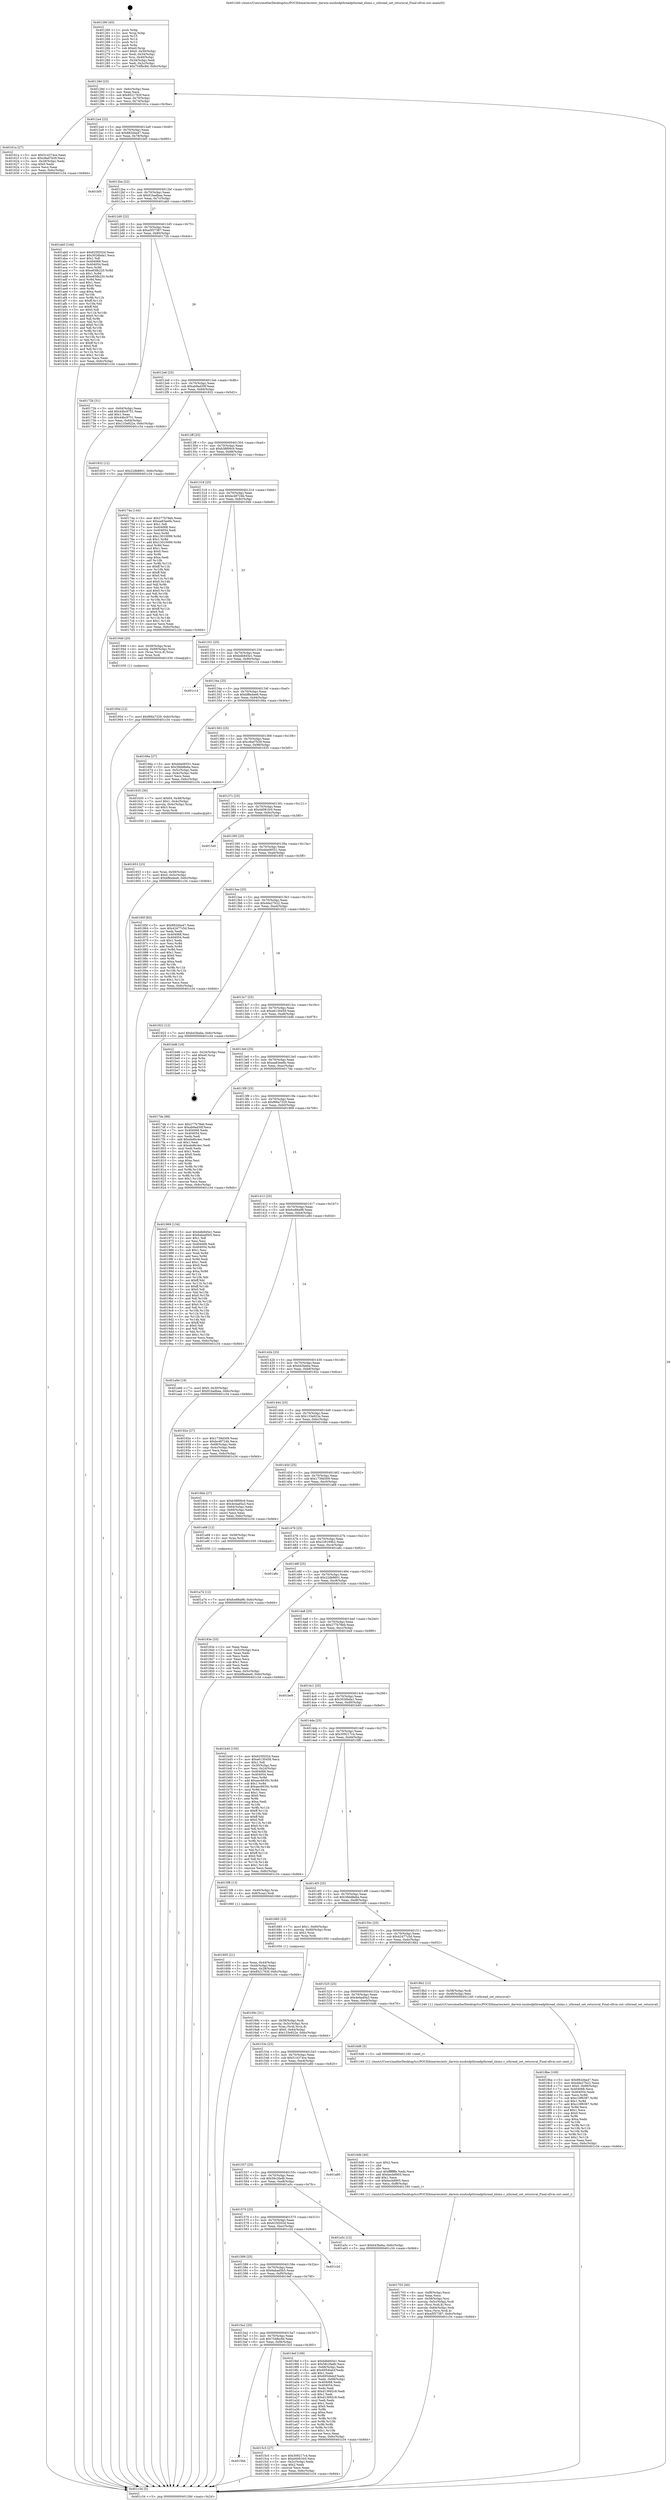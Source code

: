 digraph "0x401260" {
  label = "0x401260 (/mnt/c/Users/mathe/Desktop/tcc/POCII/binaries/extr_darwin-xnubsdpthreadpthread_shims.c_uthread_set_returnval_Final-ollvm.out::main(0))"
  labelloc = "t"
  node[shape=record]

  Entry [label="",width=0.3,height=0.3,shape=circle,fillcolor=black,style=filled]
  "0x40128d" [label="{
     0x40128d [23]\l
     | [instrs]\l
     &nbsp;&nbsp;0x40128d \<+3\>: mov -0x6c(%rbp),%eax\l
     &nbsp;&nbsp;0x401290 \<+2\>: mov %eax,%ecx\l
     &nbsp;&nbsp;0x401292 \<+6\>: sub $0x8521763f,%ecx\l
     &nbsp;&nbsp;0x401298 \<+3\>: mov %eax,-0x70(%rbp)\l
     &nbsp;&nbsp;0x40129b \<+3\>: mov %ecx,-0x74(%rbp)\l
     &nbsp;&nbsp;0x40129e \<+6\>: je 000000000040161a \<main+0x3ba\>\l
  }"]
  "0x40161a" [label="{
     0x40161a [27]\l
     | [instrs]\l
     &nbsp;&nbsp;0x40161a \<+5\>: mov $0x514374ce,%eax\l
     &nbsp;&nbsp;0x40161f \<+5\>: mov $0xc8ad7b39,%ecx\l
     &nbsp;&nbsp;0x401624 \<+3\>: mov -0x28(%rbp),%edx\l
     &nbsp;&nbsp;0x401627 \<+3\>: cmp $0x0,%edx\l
     &nbsp;&nbsp;0x40162a \<+3\>: cmove %ecx,%eax\l
     &nbsp;&nbsp;0x40162d \<+3\>: mov %eax,-0x6c(%rbp)\l
     &nbsp;&nbsp;0x401630 \<+5\>: jmp 0000000000401c34 \<main+0x9d4\>\l
  }"]
  "0x4012a4" [label="{
     0x4012a4 [22]\l
     | [instrs]\l
     &nbsp;&nbsp;0x4012a4 \<+5\>: jmp 00000000004012a9 \<main+0x49\>\l
     &nbsp;&nbsp;0x4012a9 \<+3\>: mov -0x70(%rbp),%eax\l
     &nbsp;&nbsp;0x4012ac \<+5\>: sub $0x882d4a47,%eax\l
     &nbsp;&nbsp;0x4012b1 \<+3\>: mov %eax,-0x78(%rbp)\l
     &nbsp;&nbsp;0x4012b4 \<+6\>: je 0000000000401bf5 \<main+0x995\>\l
  }"]
  Exit [label="",width=0.3,height=0.3,shape=circle,fillcolor=black,style=filled,peripheries=2]
  "0x401bf5" [label="{
     0x401bf5\l
  }", style=dashed]
  "0x4012ba" [label="{
     0x4012ba [22]\l
     | [instrs]\l
     &nbsp;&nbsp;0x4012ba \<+5\>: jmp 00000000004012bf \<main+0x5f\>\l
     &nbsp;&nbsp;0x4012bf \<+3\>: mov -0x70(%rbp),%eax\l
     &nbsp;&nbsp;0x4012c2 \<+5\>: sub $0x91badbaa,%eax\l
     &nbsp;&nbsp;0x4012c7 \<+3\>: mov %eax,-0x7c(%rbp)\l
     &nbsp;&nbsp;0x4012ca \<+6\>: je 0000000000401ab0 \<main+0x850\>\l
  }"]
  "0x401a74" [label="{
     0x401a74 [12]\l
     | [instrs]\l
     &nbsp;&nbsp;0x401a74 \<+7\>: movl $0xfce88a98,-0x6c(%rbp)\l
     &nbsp;&nbsp;0x401a7b \<+5\>: jmp 0000000000401c34 \<main+0x9d4\>\l
  }"]
  "0x401ab0" [label="{
     0x401ab0 [144]\l
     | [instrs]\l
     &nbsp;&nbsp;0x401ab0 \<+5\>: mov $0x625f202d,%eax\l
     &nbsp;&nbsp;0x401ab5 \<+5\>: mov $0x3026bda1,%ecx\l
     &nbsp;&nbsp;0x401aba \<+2\>: mov $0x1,%dl\l
     &nbsp;&nbsp;0x401abc \<+7\>: mov 0x404068,%esi\l
     &nbsp;&nbsp;0x401ac3 \<+7\>: mov 0x404054,%edi\l
     &nbsp;&nbsp;0x401aca \<+3\>: mov %esi,%r8d\l
     &nbsp;&nbsp;0x401acd \<+7\>: sub $0xe65fb220,%r8d\l
     &nbsp;&nbsp;0x401ad4 \<+4\>: sub $0x1,%r8d\l
     &nbsp;&nbsp;0x401ad8 \<+7\>: add $0xe65fb220,%r8d\l
     &nbsp;&nbsp;0x401adf \<+4\>: imul %r8d,%esi\l
     &nbsp;&nbsp;0x401ae3 \<+3\>: and $0x1,%esi\l
     &nbsp;&nbsp;0x401ae6 \<+3\>: cmp $0x0,%esi\l
     &nbsp;&nbsp;0x401ae9 \<+4\>: sete %r9b\l
     &nbsp;&nbsp;0x401aed \<+3\>: cmp $0xa,%edi\l
     &nbsp;&nbsp;0x401af0 \<+4\>: setl %r10b\l
     &nbsp;&nbsp;0x401af4 \<+3\>: mov %r9b,%r11b\l
     &nbsp;&nbsp;0x401af7 \<+4\>: xor $0xff,%r11b\l
     &nbsp;&nbsp;0x401afb \<+3\>: mov %r10b,%bl\l
     &nbsp;&nbsp;0x401afe \<+3\>: xor $0xff,%bl\l
     &nbsp;&nbsp;0x401b01 \<+3\>: xor $0x0,%dl\l
     &nbsp;&nbsp;0x401b04 \<+3\>: mov %r11b,%r14b\l
     &nbsp;&nbsp;0x401b07 \<+4\>: and $0x0,%r14b\l
     &nbsp;&nbsp;0x401b0b \<+3\>: and %dl,%r9b\l
     &nbsp;&nbsp;0x401b0e \<+3\>: mov %bl,%r15b\l
     &nbsp;&nbsp;0x401b11 \<+4\>: and $0x0,%r15b\l
     &nbsp;&nbsp;0x401b15 \<+3\>: and %dl,%r10b\l
     &nbsp;&nbsp;0x401b18 \<+3\>: or %r9b,%r14b\l
     &nbsp;&nbsp;0x401b1b \<+3\>: or %r10b,%r15b\l
     &nbsp;&nbsp;0x401b1e \<+3\>: xor %r15b,%r14b\l
     &nbsp;&nbsp;0x401b21 \<+3\>: or %bl,%r11b\l
     &nbsp;&nbsp;0x401b24 \<+4\>: xor $0xff,%r11b\l
     &nbsp;&nbsp;0x401b28 \<+3\>: or $0x0,%dl\l
     &nbsp;&nbsp;0x401b2b \<+3\>: and %dl,%r11b\l
     &nbsp;&nbsp;0x401b2e \<+3\>: or %r11b,%r14b\l
     &nbsp;&nbsp;0x401b31 \<+4\>: test $0x1,%r14b\l
     &nbsp;&nbsp;0x401b35 \<+3\>: cmovne %ecx,%eax\l
     &nbsp;&nbsp;0x401b38 \<+3\>: mov %eax,-0x6c(%rbp)\l
     &nbsp;&nbsp;0x401b3b \<+5\>: jmp 0000000000401c34 \<main+0x9d4\>\l
  }"]
  "0x4012d0" [label="{
     0x4012d0 [22]\l
     | [instrs]\l
     &nbsp;&nbsp;0x4012d0 \<+5\>: jmp 00000000004012d5 \<main+0x75\>\l
     &nbsp;&nbsp;0x4012d5 \<+3\>: mov -0x70(%rbp),%eax\l
     &nbsp;&nbsp;0x4012d8 \<+5\>: sub $0xa5f37387,%eax\l
     &nbsp;&nbsp;0x4012dd \<+3\>: mov %eax,-0x80(%rbp)\l
     &nbsp;&nbsp;0x4012e0 \<+6\>: je 000000000040172b \<main+0x4cb\>\l
  }"]
  "0x40195d" [label="{
     0x40195d [12]\l
     | [instrs]\l
     &nbsp;&nbsp;0x40195d \<+7\>: movl $0xf66a7329,-0x6c(%rbp)\l
     &nbsp;&nbsp;0x401964 \<+5\>: jmp 0000000000401c34 \<main+0x9d4\>\l
  }"]
  "0x40172b" [label="{
     0x40172b [31]\l
     | [instrs]\l
     &nbsp;&nbsp;0x40172b \<+3\>: mov -0x64(%rbp),%eax\l
     &nbsp;&nbsp;0x40172e \<+5\>: add $0x44bc9751,%eax\l
     &nbsp;&nbsp;0x401733 \<+3\>: add $0x1,%eax\l
     &nbsp;&nbsp;0x401736 \<+5\>: sub $0x44bc9751,%eax\l
     &nbsp;&nbsp;0x40173b \<+3\>: mov %eax,-0x64(%rbp)\l
     &nbsp;&nbsp;0x40173e \<+7\>: movl $0x133e922e,-0x6c(%rbp)\l
     &nbsp;&nbsp;0x401745 \<+5\>: jmp 0000000000401c34 \<main+0x9d4\>\l
  }"]
  "0x4012e6" [label="{
     0x4012e6 [25]\l
     | [instrs]\l
     &nbsp;&nbsp;0x4012e6 \<+5\>: jmp 00000000004012eb \<main+0x8b\>\l
     &nbsp;&nbsp;0x4012eb \<+3\>: mov -0x70(%rbp),%eax\l
     &nbsp;&nbsp;0x4012ee \<+5\>: sub $0xab9ad30f,%eax\l
     &nbsp;&nbsp;0x4012f3 \<+6\>: mov %eax,-0x84(%rbp)\l
     &nbsp;&nbsp;0x4012f9 \<+6\>: je 0000000000401832 \<main+0x5d2\>\l
  }"]
  "0x4018be" [label="{
     0x4018be [100]\l
     | [instrs]\l
     &nbsp;&nbsp;0x4018be \<+5\>: mov $0x882d4a47,%esi\l
     &nbsp;&nbsp;0x4018c3 \<+5\>: mov $0xdde27b22,%eax\l
     &nbsp;&nbsp;0x4018c8 \<+7\>: movl $0x0,-0x68(%rbp)\l
     &nbsp;&nbsp;0x4018cf \<+7\>: mov 0x404068,%ecx\l
     &nbsp;&nbsp;0x4018d6 \<+7\>: mov 0x404054,%edx\l
     &nbsp;&nbsp;0x4018dd \<+3\>: mov %ecx,%r8d\l
     &nbsp;&nbsp;0x4018e0 \<+7\>: sub $0xc19f6387,%r8d\l
     &nbsp;&nbsp;0x4018e7 \<+4\>: sub $0x1,%r8d\l
     &nbsp;&nbsp;0x4018eb \<+7\>: add $0xc19f6387,%r8d\l
     &nbsp;&nbsp;0x4018f2 \<+4\>: imul %r8d,%ecx\l
     &nbsp;&nbsp;0x4018f6 \<+3\>: and $0x1,%ecx\l
     &nbsp;&nbsp;0x4018f9 \<+3\>: cmp $0x0,%ecx\l
     &nbsp;&nbsp;0x4018fc \<+4\>: sete %r9b\l
     &nbsp;&nbsp;0x401900 \<+3\>: cmp $0xa,%edx\l
     &nbsp;&nbsp;0x401903 \<+4\>: setl %r10b\l
     &nbsp;&nbsp;0x401907 \<+3\>: mov %r9b,%r11b\l
     &nbsp;&nbsp;0x40190a \<+3\>: and %r10b,%r11b\l
     &nbsp;&nbsp;0x40190d \<+3\>: xor %r10b,%r9b\l
     &nbsp;&nbsp;0x401910 \<+3\>: or %r9b,%r11b\l
     &nbsp;&nbsp;0x401913 \<+4\>: test $0x1,%r11b\l
     &nbsp;&nbsp;0x401917 \<+3\>: cmovne %eax,%esi\l
     &nbsp;&nbsp;0x40191a \<+3\>: mov %esi,-0x6c(%rbp)\l
     &nbsp;&nbsp;0x40191d \<+5\>: jmp 0000000000401c34 \<main+0x9d4\>\l
  }"]
  "0x401832" [label="{
     0x401832 [12]\l
     | [instrs]\l
     &nbsp;&nbsp;0x401832 \<+7\>: movl $0x22db8601,-0x6c(%rbp)\l
     &nbsp;&nbsp;0x401839 \<+5\>: jmp 0000000000401c34 \<main+0x9d4\>\l
  }"]
  "0x4012ff" [label="{
     0x4012ff [25]\l
     | [instrs]\l
     &nbsp;&nbsp;0x4012ff \<+5\>: jmp 0000000000401304 \<main+0xa4\>\l
     &nbsp;&nbsp;0x401304 \<+3\>: mov -0x70(%rbp),%eax\l
     &nbsp;&nbsp;0x401307 \<+5\>: sub $0xb38f09c9,%eax\l
     &nbsp;&nbsp;0x40130c \<+6\>: mov %eax,-0x88(%rbp)\l
     &nbsp;&nbsp;0x401312 \<+6\>: je 000000000040174a \<main+0x4ea\>\l
  }"]
  "0x401703" [label="{
     0x401703 [40]\l
     | [instrs]\l
     &nbsp;&nbsp;0x401703 \<+6\>: mov -0xf8(%rbp),%ecx\l
     &nbsp;&nbsp;0x401709 \<+3\>: imul %eax,%ecx\l
     &nbsp;&nbsp;0x40170c \<+4\>: mov -0x58(%rbp),%rsi\l
     &nbsp;&nbsp;0x401710 \<+4\>: movslq -0x5c(%rbp),%rdi\l
     &nbsp;&nbsp;0x401714 \<+4\>: mov (%rsi,%rdi,8),%rsi\l
     &nbsp;&nbsp;0x401718 \<+4\>: movslq -0x64(%rbp),%rdi\l
     &nbsp;&nbsp;0x40171c \<+3\>: mov %ecx,(%rsi,%rdi,4)\l
     &nbsp;&nbsp;0x40171f \<+7\>: movl $0xa5f37387,-0x6c(%rbp)\l
     &nbsp;&nbsp;0x401726 \<+5\>: jmp 0000000000401c34 \<main+0x9d4\>\l
  }"]
  "0x40174a" [label="{
     0x40174a [144]\l
     | [instrs]\l
     &nbsp;&nbsp;0x40174a \<+5\>: mov $0x277b78eb,%eax\l
     &nbsp;&nbsp;0x40174f \<+5\>: mov $0xea83ee6b,%ecx\l
     &nbsp;&nbsp;0x401754 \<+2\>: mov $0x1,%dl\l
     &nbsp;&nbsp;0x401756 \<+7\>: mov 0x404068,%esi\l
     &nbsp;&nbsp;0x40175d \<+7\>: mov 0x404054,%edi\l
     &nbsp;&nbsp;0x401764 \<+3\>: mov %esi,%r8d\l
     &nbsp;&nbsp;0x401767 \<+7\>: sub $0x13010099,%r8d\l
     &nbsp;&nbsp;0x40176e \<+4\>: sub $0x1,%r8d\l
     &nbsp;&nbsp;0x401772 \<+7\>: add $0x13010099,%r8d\l
     &nbsp;&nbsp;0x401779 \<+4\>: imul %r8d,%esi\l
     &nbsp;&nbsp;0x40177d \<+3\>: and $0x1,%esi\l
     &nbsp;&nbsp;0x401780 \<+3\>: cmp $0x0,%esi\l
     &nbsp;&nbsp;0x401783 \<+4\>: sete %r9b\l
     &nbsp;&nbsp;0x401787 \<+3\>: cmp $0xa,%edi\l
     &nbsp;&nbsp;0x40178a \<+4\>: setl %r10b\l
     &nbsp;&nbsp;0x40178e \<+3\>: mov %r9b,%r11b\l
     &nbsp;&nbsp;0x401791 \<+4\>: xor $0xff,%r11b\l
     &nbsp;&nbsp;0x401795 \<+3\>: mov %r10b,%bl\l
     &nbsp;&nbsp;0x401798 \<+3\>: xor $0xff,%bl\l
     &nbsp;&nbsp;0x40179b \<+3\>: xor $0x0,%dl\l
     &nbsp;&nbsp;0x40179e \<+3\>: mov %r11b,%r14b\l
     &nbsp;&nbsp;0x4017a1 \<+4\>: and $0x0,%r14b\l
     &nbsp;&nbsp;0x4017a5 \<+3\>: and %dl,%r9b\l
     &nbsp;&nbsp;0x4017a8 \<+3\>: mov %bl,%r15b\l
     &nbsp;&nbsp;0x4017ab \<+4\>: and $0x0,%r15b\l
     &nbsp;&nbsp;0x4017af \<+3\>: and %dl,%r10b\l
     &nbsp;&nbsp;0x4017b2 \<+3\>: or %r9b,%r14b\l
     &nbsp;&nbsp;0x4017b5 \<+3\>: or %r10b,%r15b\l
     &nbsp;&nbsp;0x4017b8 \<+3\>: xor %r15b,%r14b\l
     &nbsp;&nbsp;0x4017bb \<+3\>: or %bl,%r11b\l
     &nbsp;&nbsp;0x4017be \<+4\>: xor $0xff,%r11b\l
     &nbsp;&nbsp;0x4017c2 \<+3\>: or $0x0,%dl\l
     &nbsp;&nbsp;0x4017c5 \<+3\>: and %dl,%r11b\l
     &nbsp;&nbsp;0x4017c8 \<+3\>: or %r11b,%r14b\l
     &nbsp;&nbsp;0x4017cb \<+4\>: test $0x1,%r14b\l
     &nbsp;&nbsp;0x4017cf \<+3\>: cmovne %ecx,%eax\l
     &nbsp;&nbsp;0x4017d2 \<+3\>: mov %eax,-0x6c(%rbp)\l
     &nbsp;&nbsp;0x4017d5 \<+5\>: jmp 0000000000401c34 \<main+0x9d4\>\l
  }"]
  "0x401318" [label="{
     0x401318 [25]\l
     | [instrs]\l
     &nbsp;&nbsp;0x401318 \<+5\>: jmp 000000000040131d \<main+0xbd\>\l
     &nbsp;&nbsp;0x40131d \<+3\>: mov -0x70(%rbp),%eax\l
     &nbsp;&nbsp;0x401320 \<+5\>: sub $0xbc48724b,%eax\l
     &nbsp;&nbsp;0x401325 \<+6\>: mov %eax,-0x8c(%rbp)\l
     &nbsp;&nbsp;0x40132b \<+6\>: je 0000000000401949 \<main+0x6e9\>\l
  }"]
  "0x4016db" [label="{
     0x4016db [40]\l
     | [instrs]\l
     &nbsp;&nbsp;0x4016db \<+5\>: mov $0x2,%ecx\l
     &nbsp;&nbsp;0x4016e0 \<+1\>: cltd\l
     &nbsp;&nbsp;0x4016e1 \<+2\>: idiv %ecx\l
     &nbsp;&nbsp;0x4016e3 \<+6\>: imul $0xfffffffe,%edx,%ecx\l
     &nbsp;&nbsp;0x4016e9 \<+6\>: add $0xbecb8905,%ecx\l
     &nbsp;&nbsp;0x4016ef \<+3\>: add $0x1,%ecx\l
     &nbsp;&nbsp;0x4016f2 \<+6\>: sub $0xbecb8905,%ecx\l
     &nbsp;&nbsp;0x4016f8 \<+6\>: mov %ecx,-0xf8(%rbp)\l
     &nbsp;&nbsp;0x4016fe \<+5\>: call 0000000000401160 \<next_i\>\l
     | [calls]\l
     &nbsp;&nbsp;0x401160 \{1\} (/mnt/c/Users/mathe/Desktop/tcc/POCII/binaries/extr_darwin-xnubsdpthreadpthread_shims.c_uthread_set_returnval_Final-ollvm.out::next_i)\l
  }"]
  "0x401949" [label="{
     0x401949 [20]\l
     | [instrs]\l
     &nbsp;&nbsp;0x401949 \<+4\>: mov -0x58(%rbp),%rax\l
     &nbsp;&nbsp;0x40194d \<+4\>: movslq -0x68(%rbp),%rcx\l
     &nbsp;&nbsp;0x401951 \<+4\>: mov (%rax,%rcx,8),%rax\l
     &nbsp;&nbsp;0x401955 \<+3\>: mov %rax,%rdi\l
     &nbsp;&nbsp;0x401958 \<+5\>: call 0000000000401030 \<free@plt\>\l
     | [calls]\l
     &nbsp;&nbsp;0x401030 \{1\} (unknown)\l
  }"]
  "0x401331" [label="{
     0x401331 [25]\l
     | [instrs]\l
     &nbsp;&nbsp;0x401331 \<+5\>: jmp 0000000000401336 \<main+0xd6\>\l
     &nbsp;&nbsp;0x401336 \<+3\>: mov -0x70(%rbp),%eax\l
     &nbsp;&nbsp;0x401339 \<+5\>: sub $0xbdb845e1,%eax\l
     &nbsp;&nbsp;0x40133e \<+6\>: mov %eax,-0x90(%rbp)\l
     &nbsp;&nbsp;0x401344 \<+6\>: je 0000000000401c14 \<main+0x9b4\>\l
  }"]
  "0x40169c" [label="{
     0x40169c [31]\l
     | [instrs]\l
     &nbsp;&nbsp;0x40169c \<+4\>: mov -0x58(%rbp),%rdi\l
     &nbsp;&nbsp;0x4016a0 \<+4\>: movslq -0x5c(%rbp),%rcx\l
     &nbsp;&nbsp;0x4016a4 \<+4\>: mov %rax,(%rdi,%rcx,8)\l
     &nbsp;&nbsp;0x4016a8 \<+7\>: movl $0x0,-0x64(%rbp)\l
     &nbsp;&nbsp;0x4016af \<+7\>: movl $0x133e922e,-0x6c(%rbp)\l
     &nbsp;&nbsp;0x4016b6 \<+5\>: jmp 0000000000401c34 \<main+0x9d4\>\l
  }"]
  "0x401c14" [label="{
     0x401c14\l
  }", style=dashed]
  "0x40134a" [label="{
     0x40134a [25]\l
     | [instrs]\l
     &nbsp;&nbsp;0x40134a \<+5\>: jmp 000000000040134f \<main+0xef\>\l
     &nbsp;&nbsp;0x40134f \<+3\>: mov -0x70(%rbp),%eax\l
     &nbsp;&nbsp;0x401352 \<+5\>: sub $0xbf8a4ee6,%eax\l
     &nbsp;&nbsp;0x401357 \<+6\>: mov %eax,-0x94(%rbp)\l
     &nbsp;&nbsp;0x40135d \<+6\>: je 000000000040166a \<main+0x40a\>\l
  }"]
  "0x401653" [label="{
     0x401653 [23]\l
     | [instrs]\l
     &nbsp;&nbsp;0x401653 \<+4\>: mov %rax,-0x58(%rbp)\l
     &nbsp;&nbsp;0x401657 \<+7\>: movl $0x0,-0x5c(%rbp)\l
     &nbsp;&nbsp;0x40165e \<+7\>: movl $0xbf8a4ee6,-0x6c(%rbp)\l
     &nbsp;&nbsp;0x401665 \<+5\>: jmp 0000000000401c34 \<main+0x9d4\>\l
  }"]
  "0x40166a" [label="{
     0x40166a [27]\l
     | [instrs]\l
     &nbsp;&nbsp;0x40166a \<+5\>: mov $0xdda06551,%eax\l
     &nbsp;&nbsp;0x40166f \<+5\>: mov $0x39dd8e6a,%ecx\l
     &nbsp;&nbsp;0x401674 \<+3\>: mov -0x5c(%rbp),%edx\l
     &nbsp;&nbsp;0x401677 \<+3\>: cmp -0x4c(%rbp),%edx\l
     &nbsp;&nbsp;0x40167a \<+3\>: cmovl %ecx,%eax\l
     &nbsp;&nbsp;0x40167d \<+3\>: mov %eax,-0x6c(%rbp)\l
     &nbsp;&nbsp;0x401680 \<+5\>: jmp 0000000000401c34 \<main+0x9d4\>\l
  }"]
  "0x401363" [label="{
     0x401363 [25]\l
     | [instrs]\l
     &nbsp;&nbsp;0x401363 \<+5\>: jmp 0000000000401368 \<main+0x108\>\l
     &nbsp;&nbsp;0x401368 \<+3\>: mov -0x70(%rbp),%eax\l
     &nbsp;&nbsp;0x40136b \<+5\>: sub $0xc8ad7b39,%eax\l
     &nbsp;&nbsp;0x401370 \<+6\>: mov %eax,-0x98(%rbp)\l
     &nbsp;&nbsp;0x401376 \<+6\>: je 0000000000401635 \<main+0x3d5\>\l
  }"]
  "0x401605" [label="{
     0x401605 [21]\l
     | [instrs]\l
     &nbsp;&nbsp;0x401605 \<+3\>: mov %eax,-0x44(%rbp)\l
     &nbsp;&nbsp;0x401608 \<+3\>: mov -0x44(%rbp),%eax\l
     &nbsp;&nbsp;0x40160b \<+3\>: mov %eax,-0x28(%rbp)\l
     &nbsp;&nbsp;0x40160e \<+7\>: movl $0x8521763f,-0x6c(%rbp)\l
     &nbsp;&nbsp;0x401615 \<+5\>: jmp 0000000000401c34 \<main+0x9d4\>\l
  }"]
  "0x401635" [label="{
     0x401635 [30]\l
     | [instrs]\l
     &nbsp;&nbsp;0x401635 \<+7\>: movl $0x64,-0x48(%rbp)\l
     &nbsp;&nbsp;0x40163c \<+7\>: movl $0x1,-0x4c(%rbp)\l
     &nbsp;&nbsp;0x401643 \<+4\>: movslq -0x4c(%rbp),%rax\l
     &nbsp;&nbsp;0x401647 \<+4\>: shl $0x3,%rax\l
     &nbsp;&nbsp;0x40164b \<+3\>: mov %rax,%rdi\l
     &nbsp;&nbsp;0x40164e \<+5\>: call 0000000000401050 \<malloc@plt\>\l
     | [calls]\l
     &nbsp;&nbsp;0x401050 \{1\} (unknown)\l
  }"]
  "0x40137c" [label="{
     0x40137c [25]\l
     | [instrs]\l
     &nbsp;&nbsp;0x40137c \<+5\>: jmp 0000000000401381 \<main+0x121\>\l
     &nbsp;&nbsp;0x401381 \<+3\>: mov -0x70(%rbp),%eax\l
     &nbsp;&nbsp;0x401384 \<+5\>: sub $0xd4081fc0,%eax\l
     &nbsp;&nbsp;0x401389 \<+6\>: mov %eax,-0x9c(%rbp)\l
     &nbsp;&nbsp;0x40138f \<+6\>: je 00000000004015e0 \<main+0x380\>\l
  }"]
  "0x401260" [label="{
     0x401260 [45]\l
     | [instrs]\l
     &nbsp;&nbsp;0x401260 \<+1\>: push %rbp\l
     &nbsp;&nbsp;0x401261 \<+3\>: mov %rsp,%rbp\l
     &nbsp;&nbsp;0x401264 \<+2\>: push %r15\l
     &nbsp;&nbsp;0x401266 \<+2\>: push %r14\l
     &nbsp;&nbsp;0x401268 \<+2\>: push %r12\l
     &nbsp;&nbsp;0x40126a \<+1\>: push %rbx\l
     &nbsp;&nbsp;0x40126b \<+7\>: sub $0xe0,%rsp\l
     &nbsp;&nbsp;0x401272 \<+7\>: movl $0x0,-0x30(%rbp)\l
     &nbsp;&nbsp;0x401279 \<+3\>: mov %edi,-0x34(%rbp)\l
     &nbsp;&nbsp;0x40127c \<+4\>: mov %rsi,-0x40(%rbp)\l
     &nbsp;&nbsp;0x401280 \<+3\>: mov -0x34(%rbp),%edi\l
     &nbsp;&nbsp;0x401283 \<+3\>: mov %edi,-0x2c(%rbp)\l
     &nbsp;&nbsp;0x401286 \<+7\>: movl $0x754fbc8d,-0x6c(%rbp)\l
  }"]
  "0x4015e0" [label="{
     0x4015e0\l
  }", style=dashed]
  "0x401395" [label="{
     0x401395 [25]\l
     | [instrs]\l
     &nbsp;&nbsp;0x401395 \<+5\>: jmp 000000000040139a \<main+0x13a\>\l
     &nbsp;&nbsp;0x40139a \<+3\>: mov -0x70(%rbp),%eax\l
     &nbsp;&nbsp;0x40139d \<+5\>: sub $0xdda06551,%eax\l
     &nbsp;&nbsp;0x4013a2 \<+6\>: mov %eax,-0xa0(%rbp)\l
     &nbsp;&nbsp;0x4013a8 \<+6\>: je 000000000040185f \<main+0x5ff\>\l
  }"]
  "0x401c34" [label="{
     0x401c34 [5]\l
     | [instrs]\l
     &nbsp;&nbsp;0x401c34 \<+5\>: jmp 000000000040128d \<main+0x2d\>\l
  }"]
  "0x40185f" [label="{
     0x40185f [83]\l
     | [instrs]\l
     &nbsp;&nbsp;0x40185f \<+5\>: mov $0x882d4a47,%eax\l
     &nbsp;&nbsp;0x401864 \<+5\>: mov $0x42477c5d,%ecx\l
     &nbsp;&nbsp;0x401869 \<+2\>: xor %edx,%edx\l
     &nbsp;&nbsp;0x40186b \<+7\>: mov 0x404068,%esi\l
     &nbsp;&nbsp;0x401872 \<+7\>: mov 0x404054,%edi\l
     &nbsp;&nbsp;0x401879 \<+3\>: sub $0x1,%edx\l
     &nbsp;&nbsp;0x40187c \<+3\>: mov %esi,%r8d\l
     &nbsp;&nbsp;0x40187f \<+3\>: add %edx,%r8d\l
     &nbsp;&nbsp;0x401882 \<+4\>: imul %r8d,%esi\l
     &nbsp;&nbsp;0x401886 \<+3\>: and $0x1,%esi\l
     &nbsp;&nbsp;0x401889 \<+3\>: cmp $0x0,%esi\l
     &nbsp;&nbsp;0x40188c \<+4\>: sete %r9b\l
     &nbsp;&nbsp;0x401890 \<+3\>: cmp $0xa,%edi\l
     &nbsp;&nbsp;0x401893 \<+4\>: setl %r10b\l
     &nbsp;&nbsp;0x401897 \<+3\>: mov %r9b,%r11b\l
     &nbsp;&nbsp;0x40189a \<+3\>: and %r10b,%r11b\l
     &nbsp;&nbsp;0x40189d \<+3\>: xor %r10b,%r9b\l
     &nbsp;&nbsp;0x4018a0 \<+3\>: or %r9b,%r11b\l
     &nbsp;&nbsp;0x4018a3 \<+4\>: test $0x1,%r11b\l
     &nbsp;&nbsp;0x4018a7 \<+3\>: cmovne %ecx,%eax\l
     &nbsp;&nbsp;0x4018aa \<+3\>: mov %eax,-0x6c(%rbp)\l
     &nbsp;&nbsp;0x4018ad \<+5\>: jmp 0000000000401c34 \<main+0x9d4\>\l
  }"]
  "0x4013ae" [label="{
     0x4013ae [25]\l
     | [instrs]\l
     &nbsp;&nbsp;0x4013ae \<+5\>: jmp 00000000004013b3 \<main+0x153\>\l
     &nbsp;&nbsp;0x4013b3 \<+3\>: mov -0x70(%rbp),%eax\l
     &nbsp;&nbsp;0x4013b6 \<+5\>: sub $0xdde27b22,%eax\l
     &nbsp;&nbsp;0x4013bb \<+6\>: mov %eax,-0xa4(%rbp)\l
     &nbsp;&nbsp;0x4013c1 \<+6\>: je 0000000000401922 \<main+0x6c2\>\l
  }"]
  "0x4015bb" [label="{
     0x4015bb\l
  }", style=dashed]
  "0x401922" [label="{
     0x401922 [12]\l
     | [instrs]\l
     &nbsp;&nbsp;0x401922 \<+7\>: movl $0xb43beba,-0x6c(%rbp)\l
     &nbsp;&nbsp;0x401929 \<+5\>: jmp 0000000000401c34 \<main+0x9d4\>\l
  }"]
  "0x4013c7" [label="{
     0x4013c7 [25]\l
     | [instrs]\l
     &nbsp;&nbsp;0x4013c7 \<+5\>: jmp 00000000004013cc \<main+0x16c\>\l
     &nbsp;&nbsp;0x4013cc \<+3\>: mov -0x70(%rbp),%eax\l
     &nbsp;&nbsp;0x4013cf \<+5\>: sub $0xe6130458,%eax\l
     &nbsp;&nbsp;0x4013d4 \<+6\>: mov %eax,-0xa8(%rbp)\l
     &nbsp;&nbsp;0x4013da \<+6\>: je 0000000000401bd6 \<main+0x976\>\l
  }"]
  "0x4015c5" [label="{
     0x4015c5 [27]\l
     | [instrs]\l
     &nbsp;&nbsp;0x4015c5 \<+5\>: mov $0x309217c4,%eax\l
     &nbsp;&nbsp;0x4015ca \<+5\>: mov $0xd4081fc0,%ecx\l
     &nbsp;&nbsp;0x4015cf \<+3\>: mov -0x2c(%rbp),%edx\l
     &nbsp;&nbsp;0x4015d2 \<+3\>: cmp $0x2,%edx\l
     &nbsp;&nbsp;0x4015d5 \<+3\>: cmovne %ecx,%eax\l
     &nbsp;&nbsp;0x4015d8 \<+3\>: mov %eax,-0x6c(%rbp)\l
     &nbsp;&nbsp;0x4015db \<+5\>: jmp 0000000000401c34 \<main+0x9d4\>\l
  }"]
  "0x401bd6" [label="{
     0x401bd6 [19]\l
     | [instrs]\l
     &nbsp;&nbsp;0x401bd6 \<+3\>: mov -0x24(%rbp),%eax\l
     &nbsp;&nbsp;0x401bd9 \<+7\>: add $0xe0,%rsp\l
     &nbsp;&nbsp;0x401be0 \<+1\>: pop %rbx\l
     &nbsp;&nbsp;0x401be1 \<+2\>: pop %r12\l
     &nbsp;&nbsp;0x401be3 \<+2\>: pop %r14\l
     &nbsp;&nbsp;0x401be5 \<+2\>: pop %r15\l
     &nbsp;&nbsp;0x401be7 \<+1\>: pop %rbp\l
     &nbsp;&nbsp;0x401be8 \<+1\>: ret\l
  }"]
  "0x4013e0" [label="{
     0x4013e0 [25]\l
     | [instrs]\l
     &nbsp;&nbsp;0x4013e0 \<+5\>: jmp 00000000004013e5 \<main+0x185\>\l
     &nbsp;&nbsp;0x4013e5 \<+3\>: mov -0x70(%rbp),%eax\l
     &nbsp;&nbsp;0x4013e8 \<+5\>: sub $0xea83ee6b,%eax\l
     &nbsp;&nbsp;0x4013ed \<+6\>: mov %eax,-0xac(%rbp)\l
     &nbsp;&nbsp;0x4013f3 \<+6\>: je 00000000004017da \<main+0x57a\>\l
  }"]
  "0x4015a2" [label="{
     0x4015a2 [25]\l
     | [instrs]\l
     &nbsp;&nbsp;0x4015a2 \<+5\>: jmp 00000000004015a7 \<main+0x347\>\l
     &nbsp;&nbsp;0x4015a7 \<+3\>: mov -0x70(%rbp),%eax\l
     &nbsp;&nbsp;0x4015aa \<+5\>: sub $0x754fbc8d,%eax\l
     &nbsp;&nbsp;0x4015af \<+6\>: mov %eax,-0xf4(%rbp)\l
     &nbsp;&nbsp;0x4015b5 \<+6\>: je 00000000004015c5 \<main+0x365\>\l
  }"]
  "0x4017da" [label="{
     0x4017da [88]\l
     | [instrs]\l
     &nbsp;&nbsp;0x4017da \<+5\>: mov $0x277b78eb,%eax\l
     &nbsp;&nbsp;0x4017df \<+5\>: mov $0xab9ad30f,%ecx\l
     &nbsp;&nbsp;0x4017e4 \<+7\>: mov 0x404068,%edx\l
     &nbsp;&nbsp;0x4017eb \<+7\>: mov 0x404054,%esi\l
     &nbsp;&nbsp;0x4017f2 \<+2\>: mov %edx,%edi\l
     &nbsp;&nbsp;0x4017f4 \<+6\>: add $0xebd6c4ec,%edi\l
     &nbsp;&nbsp;0x4017fa \<+3\>: sub $0x1,%edi\l
     &nbsp;&nbsp;0x4017fd \<+6\>: sub $0xebd6c4ec,%edi\l
     &nbsp;&nbsp;0x401803 \<+3\>: imul %edi,%edx\l
     &nbsp;&nbsp;0x401806 \<+3\>: and $0x1,%edx\l
     &nbsp;&nbsp;0x401809 \<+3\>: cmp $0x0,%edx\l
     &nbsp;&nbsp;0x40180c \<+4\>: sete %r8b\l
     &nbsp;&nbsp;0x401810 \<+3\>: cmp $0xa,%esi\l
     &nbsp;&nbsp;0x401813 \<+4\>: setl %r9b\l
     &nbsp;&nbsp;0x401817 \<+3\>: mov %r8b,%r10b\l
     &nbsp;&nbsp;0x40181a \<+3\>: and %r9b,%r10b\l
     &nbsp;&nbsp;0x40181d \<+3\>: xor %r9b,%r8b\l
     &nbsp;&nbsp;0x401820 \<+3\>: or %r8b,%r10b\l
     &nbsp;&nbsp;0x401823 \<+4\>: test $0x1,%r10b\l
     &nbsp;&nbsp;0x401827 \<+3\>: cmovne %ecx,%eax\l
     &nbsp;&nbsp;0x40182a \<+3\>: mov %eax,-0x6c(%rbp)\l
     &nbsp;&nbsp;0x40182d \<+5\>: jmp 0000000000401c34 \<main+0x9d4\>\l
  }"]
  "0x4013f9" [label="{
     0x4013f9 [25]\l
     | [instrs]\l
     &nbsp;&nbsp;0x4013f9 \<+5\>: jmp 00000000004013fe \<main+0x19e\>\l
     &nbsp;&nbsp;0x4013fe \<+3\>: mov -0x70(%rbp),%eax\l
     &nbsp;&nbsp;0x401401 \<+5\>: sub $0xf66a7329,%eax\l
     &nbsp;&nbsp;0x401406 \<+6\>: mov %eax,-0xb0(%rbp)\l
     &nbsp;&nbsp;0x40140c \<+6\>: je 0000000000401969 \<main+0x709\>\l
  }"]
  "0x4019ef" [label="{
     0x4019ef [109]\l
     | [instrs]\l
     &nbsp;&nbsp;0x4019ef \<+5\>: mov $0xbdb845e1,%eax\l
     &nbsp;&nbsp;0x4019f4 \<+5\>: mov $0x58c2fadb,%ecx\l
     &nbsp;&nbsp;0x4019f9 \<+3\>: mov -0x68(%rbp),%edx\l
     &nbsp;&nbsp;0x4019fc \<+6\>: add $0x6954bdcf,%edx\l
     &nbsp;&nbsp;0x401a02 \<+3\>: add $0x1,%edx\l
     &nbsp;&nbsp;0x401a05 \<+6\>: sub $0x6954bdcf,%edx\l
     &nbsp;&nbsp;0x401a0b \<+3\>: mov %edx,-0x68(%rbp)\l
     &nbsp;&nbsp;0x401a0e \<+7\>: mov 0x404068,%edx\l
     &nbsp;&nbsp;0x401a15 \<+7\>: mov 0x404054,%esi\l
     &nbsp;&nbsp;0x401a1c \<+2\>: mov %edx,%edi\l
     &nbsp;&nbsp;0x401a1e \<+6\>: add $0xd13692c9,%edi\l
     &nbsp;&nbsp;0x401a24 \<+3\>: sub $0x1,%edi\l
     &nbsp;&nbsp;0x401a27 \<+6\>: sub $0xd13692c9,%edi\l
     &nbsp;&nbsp;0x401a2d \<+3\>: imul %edi,%edx\l
     &nbsp;&nbsp;0x401a30 \<+3\>: and $0x1,%edx\l
     &nbsp;&nbsp;0x401a33 \<+3\>: cmp $0x0,%edx\l
     &nbsp;&nbsp;0x401a36 \<+4\>: sete %r8b\l
     &nbsp;&nbsp;0x401a3a \<+3\>: cmp $0xa,%esi\l
     &nbsp;&nbsp;0x401a3d \<+4\>: setl %r9b\l
     &nbsp;&nbsp;0x401a41 \<+3\>: mov %r8b,%r10b\l
     &nbsp;&nbsp;0x401a44 \<+3\>: and %r9b,%r10b\l
     &nbsp;&nbsp;0x401a47 \<+3\>: xor %r9b,%r8b\l
     &nbsp;&nbsp;0x401a4a \<+3\>: or %r8b,%r10b\l
     &nbsp;&nbsp;0x401a4d \<+4\>: test $0x1,%r10b\l
     &nbsp;&nbsp;0x401a51 \<+3\>: cmovne %ecx,%eax\l
     &nbsp;&nbsp;0x401a54 \<+3\>: mov %eax,-0x6c(%rbp)\l
     &nbsp;&nbsp;0x401a57 \<+5\>: jmp 0000000000401c34 \<main+0x9d4\>\l
  }"]
  "0x401969" [label="{
     0x401969 [134]\l
     | [instrs]\l
     &nbsp;&nbsp;0x401969 \<+5\>: mov $0xbdb845e1,%eax\l
     &nbsp;&nbsp;0x40196e \<+5\>: mov $0x6abad5b5,%ecx\l
     &nbsp;&nbsp;0x401973 \<+2\>: mov $0x1,%dl\l
     &nbsp;&nbsp;0x401975 \<+2\>: xor %esi,%esi\l
     &nbsp;&nbsp;0x401977 \<+7\>: mov 0x404068,%edi\l
     &nbsp;&nbsp;0x40197e \<+8\>: mov 0x404054,%r8d\l
     &nbsp;&nbsp;0x401986 \<+3\>: sub $0x1,%esi\l
     &nbsp;&nbsp;0x401989 \<+3\>: mov %edi,%r9d\l
     &nbsp;&nbsp;0x40198c \<+3\>: add %esi,%r9d\l
     &nbsp;&nbsp;0x40198f \<+4\>: imul %r9d,%edi\l
     &nbsp;&nbsp;0x401993 \<+3\>: and $0x1,%edi\l
     &nbsp;&nbsp;0x401996 \<+3\>: cmp $0x0,%edi\l
     &nbsp;&nbsp;0x401999 \<+4\>: sete %r10b\l
     &nbsp;&nbsp;0x40199d \<+4\>: cmp $0xa,%r8d\l
     &nbsp;&nbsp;0x4019a1 \<+4\>: setl %r11b\l
     &nbsp;&nbsp;0x4019a5 \<+3\>: mov %r10b,%bl\l
     &nbsp;&nbsp;0x4019a8 \<+3\>: xor $0xff,%bl\l
     &nbsp;&nbsp;0x4019ab \<+3\>: mov %r11b,%r14b\l
     &nbsp;&nbsp;0x4019ae \<+4\>: xor $0xff,%r14b\l
     &nbsp;&nbsp;0x4019b2 \<+3\>: xor $0x0,%dl\l
     &nbsp;&nbsp;0x4019b5 \<+3\>: mov %bl,%r15b\l
     &nbsp;&nbsp;0x4019b8 \<+4\>: and $0x0,%r15b\l
     &nbsp;&nbsp;0x4019bc \<+3\>: and %dl,%r10b\l
     &nbsp;&nbsp;0x4019bf \<+3\>: mov %r14b,%r12b\l
     &nbsp;&nbsp;0x4019c2 \<+4\>: and $0x0,%r12b\l
     &nbsp;&nbsp;0x4019c6 \<+3\>: and %dl,%r11b\l
     &nbsp;&nbsp;0x4019c9 \<+3\>: or %r10b,%r15b\l
     &nbsp;&nbsp;0x4019cc \<+3\>: or %r11b,%r12b\l
     &nbsp;&nbsp;0x4019cf \<+3\>: xor %r12b,%r15b\l
     &nbsp;&nbsp;0x4019d2 \<+3\>: or %r14b,%bl\l
     &nbsp;&nbsp;0x4019d5 \<+3\>: xor $0xff,%bl\l
     &nbsp;&nbsp;0x4019d8 \<+3\>: or $0x0,%dl\l
     &nbsp;&nbsp;0x4019db \<+2\>: and %dl,%bl\l
     &nbsp;&nbsp;0x4019dd \<+3\>: or %bl,%r15b\l
     &nbsp;&nbsp;0x4019e0 \<+4\>: test $0x1,%r15b\l
     &nbsp;&nbsp;0x4019e4 \<+3\>: cmovne %ecx,%eax\l
     &nbsp;&nbsp;0x4019e7 \<+3\>: mov %eax,-0x6c(%rbp)\l
     &nbsp;&nbsp;0x4019ea \<+5\>: jmp 0000000000401c34 \<main+0x9d4\>\l
  }"]
  "0x401412" [label="{
     0x401412 [25]\l
     | [instrs]\l
     &nbsp;&nbsp;0x401412 \<+5\>: jmp 0000000000401417 \<main+0x1b7\>\l
     &nbsp;&nbsp;0x401417 \<+3\>: mov -0x70(%rbp),%eax\l
     &nbsp;&nbsp;0x40141a \<+5\>: sub $0xfce88a98,%eax\l
     &nbsp;&nbsp;0x40141f \<+6\>: mov %eax,-0xb4(%rbp)\l
     &nbsp;&nbsp;0x401425 \<+6\>: je 0000000000401a9d \<main+0x83d\>\l
  }"]
  "0x401589" [label="{
     0x401589 [25]\l
     | [instrs]\l
     &nbsp;&nbsp;0x401589 \<+5\>: jmp 000000000040158e \<main+0x32e\>\l
     &nbsp;&nbsp;0x40158e \<+3\>: mov -0x70(%rbp),%eax\l
     &nbsp;&nbsp;0x401591 \<+5\>: sub $0x6abad5b5,%eax\l
     &nbsp;&nbsp;0x401596 \<+6\>: mov %eax,-0xf0(%rbp)\l
     &nbsp;&nbsp;0x40159c \<+6\>: je 00000000004019ef \<main+0x78f\>\l
  }"]
  "0x401a9d" [label="{
     0x401a9d [19]\l
     | [instrs]\l
     &nbsp;&nbsp;0x401a9d \<+7\>: movl $0x0,-0x30(%rbp)\l
     &nbsp;&nbsp;0x401aa4 \<+7\>: movl $0x91badbaa,-0x6c(%rbp)\l
     &nbsp;&nbsp;0x401aab \<+5\>: jmp 0000000000401c34 \<main+0x9d4\>\l
  }"]
  "0x40142b" [label="{
     0x40142b [25]\l
     | [instrs]\l
     &nbsp;&nbsp;0x40142b \<+5\>: jmp 0000000000401430 \<main+0x1d0\>\l
     &nbsp;&nbsp;0x401430 \<+3\>: mov -0x70(%rbp),%eax\l
     &nbsp;&nbsp;0x401433 \<+5\>: sub $0xb43beba,%eax\l
     &nbsp;&nbsp;0x401438 \<+6\>: mov %eax,-0xb8(%rbp)\l
     &nbsp;&nbsp;0x40143e \<+6\>: je 000000000040192e \<main+0x6ce\>\l
  }"]
  "0x401c2d" [label="{
     0x401c2d\l
  }", style=dashed]
  "0x40192e" [label="{
     0x40192e [27]\l
     | [instrs]\l
     &nbsp;&nbsp;0x40192e \<+5\>: mov $0x1739d309,%eax\l
     &nbsp;&nbsp;0x401933 \<+5\>: mov $0xbc48724b,%ecx\l
     &nbsp;&nbsp;0x401938 \<+3\>: mov -0x68(%rbp),%edx\l
     &nbsp;&nbsp;0x40193b \<+3\>: cmp -0x4c(%rbp),%edx\l
     &nbsp;&nbsp;0x40193e \<+3\>: cmovl %ecx,%eax\l
     &nbsp;&nbsp;0x401941 \<+3\>: mov %eax,-0x6c(%rbp)\l
     &nbsp;&nbsp;0x401944 \<+5\>: jmp 0000000000401c34 \<main+0x9d4\>\l
  }"]
  "0x401444" [label="{
     0x401444 [25]\l
     | [instrs]\l
     &nbsp;&nbsp;0x401444 \<+5\>: jmp 0000000000401449 \<main+0x1e9\>\l
     &nbsp;&nbsp;0x401449 \<+3\>: mov -0x70(%rbp),%eax\l
     &nbsp;&nbsp;0x40144c \<+5\>: sub $0x133e922e,%eax\l
     &nbsp;&nbsp;0x401451 \<+6\>: mov %eax,-0xbc(%rbp)\l
     &nbsp;&nbsp;0x401457 \<+6\>: je 00000000004016bb \<main+0x45b\>\l
  }"]
  "0x401570" [label="{
     0x401570 [25]\l
     | [instrs]\l
     &nbsp;&nbsp;0x401570 \<+5\>: jmp 0000000000401575 \<main+0x315\>\l
     &nbsp;&nbsp;0x401575 \<+3\>: mov -0x70(%rbp),%eax\l
     &nbsp;&nbsp;0x401578 \<+5\>: sub $0x625f202d,%eax\l
     &nbsp;&nbsp;0x40157d \<+6\>: mov %eax,-0xec(%rbp)\l
     &nbsp;&nbsp;0x401583 \<+6\>: je 0000000000401c2d \<main+0x9cd\>\l
  }"]
  "0x4016bb" [label="{
     0x4016bb [27]\l
     | [instrs]\l
     &nbsp;&nbsp;0x4016bb \<+5\>: mov $0xb38f09c9,%eax\l
     &nbsp;&nbsp;0x4016c0 \<+5\>: mov $0x4e4ad5a3,%ecx\l
     &nbsp;&nbsp;0x4016c5 \<+3\>: mov -0x64(%rbp),%edx\l
     &nbsp;&nbsp;0x4016c8 \<+3\>: cmp -0x60(%rbp),%edx\l
     &nbsp;&nbsp;0x4016cb \<+3\>: cmovl %ecx,%eax\l
     &nbsp;&nbsp;0x4016ce \<+3\>: mov %eax,-0x6c(%rbp)\l
     &nbsp;&nbsp;0x4016d1 \<+5\>: jmp 0000000000401c34 \<main+0x9d4\>\l
  }"]
  "0x40145d" [label="{
     0x40145d [25]\l
     | [instrs]\l
     &nbsp;&nbsp;0x40145d \<+5\>: jmp 0000000000401462 \<main+0x202\>\l
     &nbsp;&nbsp;0x401462 \<+3\>: mov -0x70(%rbp),%eax\l
     &nbsp;&nbsp;0x401465 \<+5\>: sub $0x1739d309,%eax\l
     &nbsp;&nbsp;0x40146a \<+6\>: mov %eax,-0xc0(%rbp)\l
     &nbsp;&nbsp;0x401470 \<+6\>: je 0000000000401a68 \<main+0x808\>\l
  }"]
  "0x401a5c" [label="{
     0x401a5c [12]\l
     | [instrs]\l
     &nbsp;&nbsp;0x401a5c \<+7\>: movl $0xb43beba,-0x6c(%rbp)\l
     &nbsp;&nbsp;0x401a63 \<+5\>: jmp 0000000000401c34 \<main+0x9d4\>\l
  }"]
  "0x401a68" [label="{
     0x401a68 [12]\l
     | [instrs]\l
     &nbsp;&nbsp;0x401a68 \<+4\>: mov -0x58(%rbp),%rax\l
     &nbsp;&nbsp;0x401a6c \<+3\>: mov %rax,%rdi\l
     &nbsp;&nbsp;0x401a6f \<+5\>: call 0000000000401030 \<free@plt\>\l
     | [calls]\l
     &nbsp;&nbsp;0x401030 \{1\} (unknown)\l
  }"]
  "0x401476" [label="{
     0x401476 [25]\l
     | [instrs]\l
     &nbsp;&nbsp;0x401476 \<+5\>: jmp 000000000040147b \<main+0x21b\>\l
     &nbsp;&nbsp;0x40147b \<+3\>: mov -0x70(%rbp),%eax\l
     &nbsp;&nbsp;0x40147e \<+5\>: sub $0x228169b2,%eax\l
     &nbsp;&nbsp;0x401483 \<+6\>: mov %eax,-0xc4(%rbp)\l
     &nbsp;&nbsp;0x401489 \<+6\>: je 0000000000401a8c \<main+0x82c\>\l
  }"]
  "0x401557" [label="{
     0x401557 [25]\l
     | [instrs]\l
     &nbsp;&nbsp;0x401557 \<+5\>: jmp 000000000040155c \<main+0x2fc\>\l
     &nbsp;&nbsp;0x40155c \<+3\>: mov -0x70(%rbp),%eax\l
     &nbsp;&nbsp;0x40155f \<+5\>: sub $0x58c2fadb,%eax\l
     &nbsp;&nbsp;0x401564 \<+6\>: mov %eax,-0xe8(%rbp)\l
     &nbsp;&nbsp;0x40156a \<+6\>: je 0000000000401a5c \<main+0x7fc\>\l
  }"]
  "0x401a8c" [label="{
     0x401a8c\l
  }", style=dashed]
  "0x40148f" [label="{
     0x40148f [25]\l
     | [instrs]\l
     &nbsp;&nbsp;0x40148f \<+5\>: jmp 0000000000401494 \<main+0x234\>\l
     &nbsp;&nbsp;0x401494 \<+3\>: mov -0x70(%rbp),%eax\l
     &nbsp;&nbsp;0x401497 \<+5\>: sub $0x22db8601,%eax\l
     &nbsp;&nbsp;0x40149c \<+6\>: mov %eax,-0xc8(%rbp)\l
     &nbsp;&nbsp;0x4014a2 \<+6\>: je 000000000040183e \<main+0x5de\>\l
  }"]
  "0x401a80" [label="{
     0x401a80\l
  }", style=dashed]
  "0x40183e" [label="{
     0x40183e [33]\l
     | [instrs]\l
     &nbsp;&nbsp;0x40183e \<+2\>: xor %eax,%eax\l
     &nbsp;&nbsp;0x401840 \<+3\>: mov -0x5c(%rbp),%ecx\l
     &nbsp;&nbsp;0x401843 \<+2\>: mov %eax,%edx\l
     &nbsp;&nbsp;0x401845 \<+2\>: sub %ecx,%edx\l
     &nbsp;&nbsp;0x401847 \<+2\>: mov %eax,%ecx\l
     &nbsp;&nbsp;0x401849 \<+3\>: sub $0x1,%ecx\l
     &nbsp;&nbsp;0x40184c \<+2\>: add %ecx,%edx\l
     &nbsp;&nbsp;0x40184e \<+2\>: sub %edx,%eax\l
     &nbsp;&nbsp;0x401850 \<+3\>: mov %eax,-0x5c(%rbp)\l
     &nbsp;&nbsp;0x401853 \<+7\>: movl $0xbf8a4ee6,-0x6c(%rbp)\l
     &nbsp;&nbsp;0x40185a \<+5\>: jmp 0000000000401c34 \<main+0x9d4\>\l
  }"]
  "0x4014a8" [label="{
     0x4014a8 [25]\l
     | [instrs]\l
     &nbsp;&nbsp;0x4014a8 \<+5\>: jmp 00000000004014ad \<main+0x24d\>\l
     &nbsp;&nbsp;0x4014ad \<+3\>: mov -0x70(%rbp),%eax\l
     &nbsp;&nbsp;0x4014b0 \<+5\>: sub $0x277b78eb,%eax\l
     &nbsp;&nbsp;0x4014b5 \<+6\>: mov %eax,-0xcc(%rbp)\l
     &nbsp;&nbsp;0x4014bb \<+6\>: je 0000000000401be9 \<main+0x989\>\l
  }"]
  "0x40153e" [label="{
     0x40153e [25]\l
     | [instrs]\l
     &nbsp;&nbsp;0x40153e \<+5\>: jmp 0000000000401543 \<main+0x2e3\>\l
     &nbsp;&nbsp;0x401543 \<+3\>: mov -0x70(%rbp),%eax\l
     &nbsp;&nbsp;0x401546 \<+5\>: sub $0x514374ce,%eax\l
     &nbsp;&nbsp;0x40154b \<+6\>: mov %eax,-0xe4(%rbp)\l
     &nbsp;&nbsp;0x401551 \<+6\>: je 0000000000401a80 \<main+0x820\>\l
  }"]
  "0x401be9" [label="{
     0x401be9\l
  }", style=dashed]
  "0x4014c1" [label="{
     0x4014c1 [25]\l
     | [instrs]\l
     &nbsp;&nbsp;0x4014c1 \<+5\>: jmp 00000000004014c6 \<main+0x266\>\l
     &nbsp;&nbsp;0x4014c6 \<+3\>: mov -0x70(%rbp),%eax\l
     &nbsp;&nbsp;0x4014c9 \<+5\>: sub $0x3026bda1,%eax\l
     &nbsp;&nbsp;0x4014ce \<+6\>: mov %eax,-0xd0(%rbp)\l
     &nbsp;&nbsp;0x4014d4 \<+6\>: je 0000000000401b40 \<main+0x8e0\>\l
  }"]
  "0x4016d6" [label="{
     0x4016d6 [5]\l
     | [instrs]\l
     &nbsp;&nbsp;0x4016d6 \<+5\>: call 0000000000401160 \<next_i\>\l
     | [calls]\l
     &nbsp;&nbsp;0x401160 \{1\} (/mnt/c/Users/mathe/Desktop/tcc/POCII/binaries/extr_darwin-xnubsdpthreadpthread_shims.c_uthread_set_returnval_Final-ollvm.out::next_i)\l
  }"]
  "0x401b40" [label="{
     0x401b40 [150]\l
     | [instrs]\l
     &nbsp;&nbsp;0x401b40 \<+5\>: mov $0x625f202d,%eax\l
     &nbsp;&nbsp;0x401b45 \<+5\>: mov $0xe6130458,%ecx\l
     &nbsp;&nbsp;0x401b4a \<+2\>: mov $0x1,%dl\l
     &nbsp;&nbsp;0x401b4c \<+3\>: mov -0x30(%rbp),%esi\l
     &nbsp;&nbsp;0x401b4f \<+3\>: mov %esi,-0x24(%rbp)\l
     &nbsp;&nbsp;0x401b52 \<+7\>: mov 0x404068,%esi\l
     &nbsp;&nbsp;0x401b59 \<+7\>: mov 0x404054,%edi\l
     &nbsp;&nbsp;0x401b60 \<+3\>: mov %esi,%r8d\l
     &nbsp;&nbsp;0x401b63 \<+7\>: add $0xaec6630c,%r8d\l
     &nbsp;&nbsp;0x401b6a \<+4\>: sub $0x1,%r8d\l
     &nbsp;&nbsp;0x401b6e \<+7\>: sub $0xaec6630c,%r8d\l
     &nbsp;&nbsp;0x401b75 \<+4\>: imul %r8d,%esi\l
     &nbsp;&nbsp;0x401b79 \<+3\>: and $0x1,%esi\l
     &nbsp;&nbsp;0x401b7c \<+3\>: cmp $0x0,%esi\l
     &nbsp;&nbsp;0x401b7f \<+4\>: sete %r9b\l
     &nbsp;&nbsp;0x401b83 \<+3\>: cmp $0xa,%edi\l
     &nbsp;&nbsp;0x401b86 \<+4\>: setl %r10b\l
     &nbsp;&nbsp;0x401b8a \<+3\>: mov %r9b,%r11b\l
     &nbsp;&nbsp;0x401b8d \<+4\>: xor $0xff,%r11b\l
     &nbsp;&nbsp;0x401b91 \<+3\>: mov %r10b,%bl\l
     &nbsp;&nbsp;0x401b94 \<+3\>: xor $0xff,%bl\l
     &nbsp;&nbsp;0x401b97 \<+3\>: xor $0x0,%dl\l
     &nbsp;&nbsp;0x401b9a \<+3\>: mov %r11b,%r14b\l
     &nbsp;&nbsp;0x401b9d \<+4\>: and $0x0,%r14b\l
     &nbsp;&nbsp;0x401ba1 \<+3\>: and %dl,%r9b\l
     &nbsp;&nbsp;0x401ba4 \<+3\>: mov %bl,%r15b\l
     &nbsp;&nbsp;0x401ba7 \<+4\>: and $0x0,%r15b\l
     &nbsp;&nbsp;0x401bab \<+3\>: and %dl,%r10b\l
     &nbsp;&nbsp;0x401bae \<+3\>: or %r9b,%r14b\l
     &nbsp;&nbsp;0x401bb1 \<+3\>: or %r10b,%r15b\l
     &nbsp;&nbsp;0x401bb4 \<+3\>: xor %r15b,%r14b\l
     &nbsp;&nbsp;0x401bb7 \<+3\>: or %bl,%r11b\l
     &nbsp;&nbsp;0x401bba \<+4\>: xor $0xff,%r11b\l
     &nbsp;&nbsp;0x401bbe \<+3\>: or $0x0,%dl\l
     &nbsp;&nbsp;0x401bc1 \<+3\>: and %dl,%r11b\l
     &nbsp;&nbsp;0x401bc4 \<+3\>: or %r11b,%r14b\l
     &nbsp;&nbsp;0x401bc7 \<+4\>: test $0x1,%r14b\l
     &nbsp;&nbsp;0x401bcb \<+3\>: cmovne %ecx,%eax\l
     &nbsp;&nbsp;0x401bce \<+3\>: mov %eax,-0x6c(%rbp)\l
     &nbsp;&nbsp;0x401bd1 \<+5\>: jmp 0000000000401c34 \<main+0x9d4\>\l
  }"]
  "0x4014da" [label="{
     0x4014da [25]\l
     | [instrs]\l
     &nbsp;&nbsp;0x4014da \<+5\>: jmp 00000000004014df \<main+0x27f\>\l
     &nbsp;&nbsp;0x4014df \<+3\>: mov -0x70(%rbp),%eax\l
     &nbsp;&nbsp;0x4014e2 \<+5\>: sub $0x309217c4,%eax\l
     &nbsp;&nbsp;0x4014e7 \<+6\>: mov %eax,-0xd4(%rbp)\l
     &nbsp;&nbsp;0x4014ed \<+6\>: je 00000000004015f8 \<main+0x398\>\l
  }"]
  "0x401525" [label="{
     0x401525 [25]\l
     | [instrs]\l
     &nbsp;&nbsp;0x401525 \<+5\>: jmp 000000000040152a \<main+0x2ca\>\l
     &nbsp;&nbsp;0x40152a \<+3\>: mov -0x70(%rbp),%eax\l
     &nbsp;&nbsp;0x40152d \<+5\>: sub $0x4e4ad5a3,%eax\l
     &nbsp;&nbsp;0x401532 \<+6\>: mov %eax,-0xe0(%rbp)\l
     &nbsp;&nbsp;0x401538 \<+6\>: je 00000000004016d6 \<main+0x476\>\l
  }"]
  "0x4015f8" [label="{
     0x4015f8 [13]\l
     | [instrs]\l
     &nbsp;&nbsp;0x4015f8 \<+4\>: mov -0x40(%rbp),%rax\l
     &nbsp;&nbsp;0x4015fc \<+4\>: mov 0x8(%rax),%rdi\l
     &nbsp;&nbsp;0x401600 \<+5\>: call 0000000000401060 \<atoi@plt\>\l
     | [calls]\l
     &nbsp;&nbsp;0x401060 \{1\} (unknown)\l
  }"]
  "0x4014f3" [label="{
     0x4014f3 [25]\l
     | [instrs]\l
     &nbsp;&nbsp;0x4014f3 \<+5\>: jmp 00000000004014f8 \<main+0x298\>\l
     &nbsp;&nbsp;0x4014f8 \<+3\>: mov -0x70(%rbp),%eax\l
     &nbsp;&nbsp;0x4014fb \<+5\>: sub $0x39dd8e6a,%eax\l
     &nbsp;&nbsp;0x401500 \<+6\>: mov %eax,-0xd8(%rbp)\l
     &nbsp;&nbsp;0x401506 \<+6\>: je 0000000000401685 \<main+0x425\>\l
  }"]
  "0x4018b2" [label="{
     0x4018b2 [12]\l
     | [instrs]\l
     &nbsp;&nbsp;0x4018b2 \<+4\>: mov -0x58(%rbp),%rdi\l
     &nbsp;&nbsp;0x4018b6 \<+3\>: mov -0x48(%rbp),%esi\l
     &nbsp;&nbsp;0x4018b9 \<+5\>: call 0000000000401240 \<uthread_set_returnval\>\l
     | [calls]\l
     &nbsp;&nbsp;0x401240 \{1\} (/mnt/c/Users/mathe/Desktop/tcc/POCII/binaries/extr_darwin-xnubsdpthreadpthread_shims.c_uthread_set_returnval_Final-ollvm.out::uthread_set_returnval)\l
  }"]
  "0x401685" [label="{
     0x401685 [23]\l
     | [instrs]\l
     &nbsp;&nbsp;0x401685 \<+7\>: movl $0x1,-0x60(%rbp)\l
     &nbsp;&nbsp;0x40168c \<+4\>: movslq -0x60(%rbp),%rax\l
     &nbsp;&nbsp;0x401690 \<+4\>: shl $0x2,%rax\l
     &nbsp;&nbsp;0x401694 \<+3\>: mov %rax,%rdi\l
     &nbsp;&nbsp;0x401697 \<+5\>: call 0000000000401050 \<malloc@plt\>\l
     | [calls]\l
     &nbsp;&nbsp;0x401050 \{1\} (unknown)\l
  }"]
  "0x40150c" [label="{
     0x40150c [25]\l
     | [instrs]\l
     &nbsp;&nbsp;0x40150c \<+5\>: jmp 0000000000401511 \<main+0x2b1\>\l
     &nbsp;&nbsp;0x401511 \<+3\>: mov -0x70(%rbp),%eax\l
     &nbsp;&nbsp;0x401514 \<+5\>: sub $0x42477c5d,%eax\l
     &nbsp;&nbsp;0x401519 \<+6\>: mov %eax,-0xdc(%rbp)\l
     &nbsp;&nbsp;0x40151f \<+6\>: je 00000000004018b2 \<main+0x652\>\l
  }"]
  Entry -> "0x401260" [label=" 1"]
  "0x40128d" -> "0x40161a" [label=" 1"]
  "0x40128d" -> "0x4012a4" [label=" 28"]
  "0x401bd6" -> Exit [label=" 1"]
  "0x4012a4" -> "0x401bf5" [label=" 0"]
  "0x4012a4" -> "0x4012ba" [label=" 28"]
  "0x401b40" -> "0x401c34" [label=" 1"]
  "0x4012ba" -> "0x401ab0" [label=" 1"]
  "0x4012ba" -> "0x4012d0" [label=" 27"]
  "0x401ab0" -> "0x401c34" [label=" 1"]
  "0x4012d0" -> "0x40172b" [label=" 1"]
  "0x4012d0" -> "0x4012e6" [label=" 26"]
  "0x401a9d" -> "0x401c34" [label=" 1"]
  "0x4012e6" -> "0x401832" [label=" 1"]
  "0x4012e6" -> "0x4012ff" [label=" 25"]
  "0x401a74" -> "0x401c34" [label=" 1"]
  "0x4012ff" -> "0x40174a" [label=" 1"]
  "0x4012ff" -> "0x401318" [label=" 24"]
  "0x401a68" -> "0x401a74" [label=" 1"]
  "0x401318" -> "0x401949" [label=" 1"]
  "0x401318" -> "0x401331" [label=" 23"]
  "0x401a5c" -> "0x401c34" [label=" 1"]
  "0x401331" -> "0x401c14" [label=" 0"]
  "0x401331" -> "0x40134a" [label=" 23"]
  "0x4019ef" -> "0x401c34" [label=" 1"]
  "0x40134a" -> "0x40166a" [label=" 2"]
  "0x40134a" -> "0x401363" [label=" 21"]
  "0x401969" -> "0x401c34" [label=" 1"]
  "0x401363" -> "0x401635" [label=" 1"]
  "0x401363" -> "0x40137c" [label=" 20"]
  "0x40195d" -> "0x401c34" [label=" 1"]
  "0x40137c" -> "0x4015e0" [label=" 0"]
  "0x40137c" -> "0x401395" [label=" 20"]
  "0x401949" -> "0x40195d" [label=" 1"]
  "0x401395" -> "0x40185f" [label=" 1"]
  "0x401395" -> "0x4013ae" [label=" 19"]
  "0x40192e" -> "0x401c34" [label=" 2"]
  "0x4013ae" -> "0x401922" [label=" 1"]
  "0x4013ae" -> "0x4013c7" [label=" 18"]
  "0x401922" -> "0x401c34" [label=" 1"]
  "0x4013c7" -> "0x401bd6" [label=" 1"]
  "0x4013c7" -> "0x4013e0" [label=" 17"]
  "0x4018be" -> "0x401c34" [label=" 1"]
  "0x4013e0" -> "0x4017da" [label=" 1"]
  "0x4013e0" -> "0x4013f9" [label=" 16"]
  "0x40185f" -> "0x401c34" [label=" 1"]
  "0x4013f9" -> "0x401969" [label=" 1"]
  "0x4013f9" -> "0x401412" [label=" 15"]
  "0x40183e" -> "0x401c34" [label=" 1"]
  "0x401412" -> "0x401a9d" [label=" 1"]
  "0x401412" -> "0x40142b" [label=" 14"]
  "0x4017da" -> "0x401c34" [label=" 1"]
  "0x40142b" -> "0x40192e" [label=" 2"]
  "0x40142b" -> "0x401444" [label=" 12"]
  "0x40174a" -> "0x401c34" [label=" 1"]
  "0x401444" -> "0x4016bb" [label=" 2"]
  "0x401444" -> "0x40145d" [label=" 10"]
  "0x401703" -> "0x401c34" [label=" 1"]
  "0x40145d" -> "0x401a68" [label=" 1"]
  "0x40145d" -> "0x401476" [label=" 9"]
  "0x4016db" -> "0x401703" [label=" 1"]
  "0x401476" -> "0x401a8c" [label=" 0"]
  "0x401476" -> "0x40148f" [label=" 9"]
  "0x4016bb" -> "0x401c34" [label=" 2"]
  "0x40148f" -> "0x40183e" [label=" 1"]
  "0x40148f" -> "0x4014a8" [label=" 8"]
  "0x40169c" -> "0x401c34" [label=" 1"]
  "0x4014a8" -> "0x401be9" [label=" 0"]
  "0x4014a8" -> "0x4014c1" [label=" 8"]
  "0x40166a" -> "0x401c34" [label=" 2"]
  "0x4014c1" -> "0x401b40" [label=" 1"]
  "0x4014c1" -> "0x4014da" [label=" 7"]
  "0x401653" -> "0x401c34" [label=" 1"]
  "0x4014da" -> "0x4015f8" [label=" 1"]
  "0x4014da" -> "0x4014f3" [label=" 6"]
  "0x40161a" -> "0x401c34" [label=" 1"]
  "0x4014f3" -> "0x401685" [label=" 1"]
  "0x4014f3" -> "0x40150c" [label=" 5"]
  "0x401605" -> "0x401c34" [label=" 1"]
  "0x40150c" -> "0x4018b2" [label=" 1"]
  "0x40150c" -> "0x401525" [label=" 4"]
  "0x401635" -> "0x401653" [label=" 1"]
  "0x401525" -> "0x4016d6" [label=" 1"]
  "0x401525" -> "0x40153e" [label=" 3"]
  "0x401685" -> "0x40169c" [label=" 1"]
  "0x40153e" -> "0x401a80" [label=" 0"]
  "0x40153e" -> "0x401557" [label=" 3"]
  "0x4016d6" -> "0x4016db" [label=" 1"]
  "0x401557" -> "0x401a5c" [label=" 1"]
  "0x401557" -> "0x401570" [label=" 2"]
  "0x40172b" -> "0x401c34" [label=" 1"]
  "0x401570" -> "0x401c2d" [label=" 0"]
  "0x401570" -> "0x401589" [label=" 2"]
  "0x401832" -> "0x401c34" [label=" 1"]
  "0x401589" -> "0x4019ef" [label=" 1"]
  "0x401589" -> "0x4015a2" [label=" 1"]
  "0x4018b2" -> "0x4018be" [label=" 1"]
  "0x4015a2" -> "0x4015c5" [label=" 1"]
  "0x4015a2" -> "0x4015bb" [label=" 0"]
  "0x4015c5" -> "0x401c34" [label=" 1"]
  "0x401260" -> "0x40128d" [label=" 1"]
  "0x401c34" -> "0x40128d" [label=" 28"]
  "0x4015f8" -> "0x401605" [label=" 1"]
}
